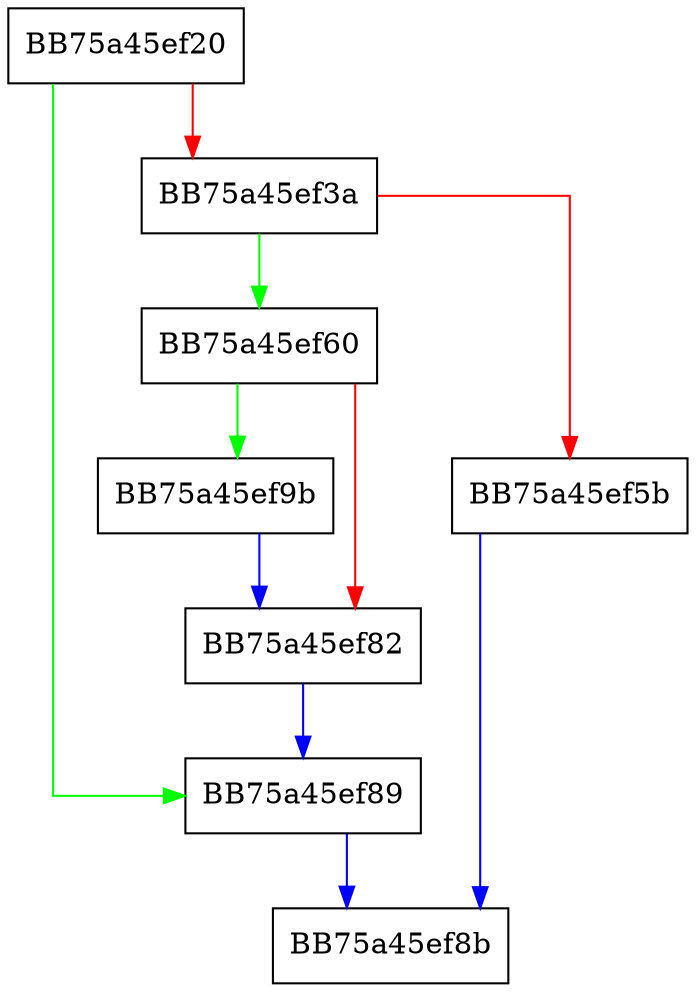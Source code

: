 digraph sqlite3PcacheSetPageSize {
  node [shape="box"];
  graph [splines=ortho];
  BB75a45ef20 -> BB75a45ef89 [color="green"];
  BB75a45ef20 -> BB75a45ef3a [color="red"];
  BB75a45ef3a -> BB75a45ef60 [color="green"];
  BB75a45ef3a -> BB75a45ef5b [color="red"];
  BB75a45ef5b -> BB75a45ef8b [color="blue"];
  BB75a45ef60 -> BB75a45ef9b [color="green"];
  BB75a45ef60 -> BB75a45ef82 [color="red"];
  BB75a45ef82 -> BB75a45ef89 [color="blue"];
  BB75a45ef89 -> BB75a45ef8b [color="blue"];
  BB75a45ef9b -> BB75a45ef82 [color="blue"];
}